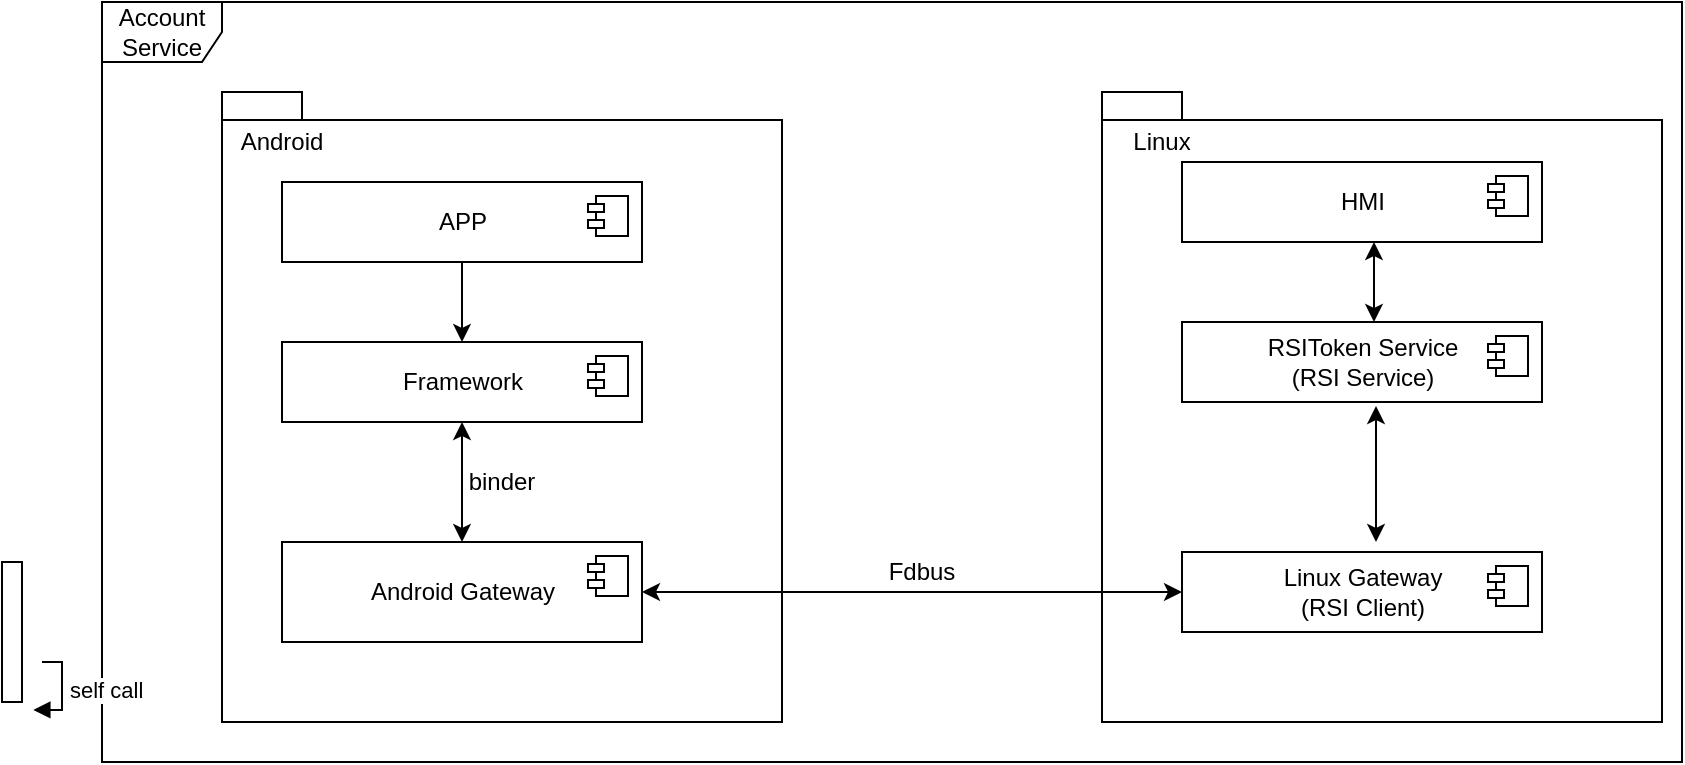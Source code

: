 <mxfile version="14.7.4" type="github" pages="2">
  <diagram name="Page-1" id="5f0bae14-7c28-e335-631c-24af17079c00">
    <mxGraphModel dx="1859" dy="437" grid="1" gridSize="10" guides="1" tooltips="1" connect="1" arrows="1" fold="1" page="1" pageScale="1" pageWidth="1100" pageHeight="850" background="none" math="0" shadow="0">
      <root>
        <mxCell id="0" />
        <mxCell id="1" parent="0" />
        <mxCell id="c9QtUYaeD3g619V4UVdn-15" value="Account Service" style="shape=umlFrame;whiteSpace=wrap;html=1;" vertex="1" parent="1">
          <mxGeometry x="-20" y="20" width="790" height="380" as="geometry" />
        </mxCell>
        <object label="" id="c9QtUYaeD3g619V4UVdn-16">
          <mxCell style="shape=folder;fontStyle=1;spacingTop=10;tabWidth=40;tabHeight=14;tabPosition=left;html=1;align=left;" vertex="1" parent="1">
            <mxGeometry x="40" y="65" width="280" height="315" as="geometry" />
          </mxCell>
        </object>
        <mxCell id="c9QtUYaeD3g619V4UVdn-17" value="APP" style="html=1;dropTarget=0;" vertex="1" parent="1">
          <mxGeometry x="70" y="110" width="180" height="40" as="geometry" />
        </mxCell>
        <mxCell id="c9QtUYaeD3g619V4UVdn-18" value="" style="shape=module;jettyWidth=8;jettyHeight=4;" vertex="1" parent="c9QtUYaeD3g619V4UVdn-17">
          <mxGeometry x="1" width="20" height="20" relative="1" as="geometry">
            <mxPoint x="-27" y="7" as="offset" />
          </mxGeometry>
        </mxCell>
        <mxCell id="c9QtUYaeD3g619V4UVdn-20" value="Android" style="text;html=1;strokeColor=none;fillColor=none;align=center;verticalAlign=middle;whiteSpace=wrap;rounded=0;" vertex="1" parent="1">
          <mxGeometry x="50" y="80" width="40" height="20" as="geometry" />
        </mxCell>
        <mxCell id="c9QtUYaeD3g619V4UVdn-21" value="Framework" style="html=1;dropTarget=0;" vertex="1" parent="1">
          <mxGeometry x="70" y="190" width="180" height="40" as="geometry" />
        </mxCell>
        <mxCell id="c9QtUYaeD3g619V4UVdn-22" value="" style="shape=module;jettyWidth=8;jettyHeight=4;" vertex="1" parent="c9QtUYaeD3g619V4UVdn-21">
          <mxGeometry x="1" width="20" height="20" relative="1" as="geometry">
            <mxPoint x="-27" y="7" as="offset" />
          </mxGeometry>
        </mxCell>
        <mxCell id="c9QtUYaeD3g619V4UVdn-23" value="Android Gateway" style="html=1;dropTarget=0;" vertex="1" parent="1">
          <mxGeometry x="70" y="290" width="180" height="50" as="geometry" />
        </mxCell>
        <mxCell id="c9QtUYaeD3g619V4UVdn-24" value="" style="shape=module;jettyWidth=8;jettyHeight=4;" vertex="1" parent="c9QtUYaeD3g619V4UVdn-23">
          <mxGeometry x="1" width="20" height="20" relative="1" as="geometry">
            <mxPoint x="-27" y="7" as="offset" />
          </mxGeometry>
        </mxCell>
        <mxCell id="c9QtUYaeD3g619V4UVdn-25" value="" style="endArrow=classic;html=1;exitX=0.5;exitY=1;exitDx=0;exitDy=0;" edge="1" parent="1" source="c9QtUYaeD3g619V4UVdn-17" target="c9QtUYaeD3g619V4UVdn-21">
          <mxGeometry width="50" height="50" relative="1" as="geometry">
            <mxPoint x="180" y="140" as="sourcePoint" />
            <mxPoint x="230" y="90" as="targetPoint" />
          </mxGeometry>
        </mxCell>
        <mxCell id="c9QtUYaeD3g619V4UVdn-26" value="" style="endArrow=classic;startArrow=classic;html=1;entryX=0.5;entryY=1;entryDx=0;entryDy=0;" edge="1" parent="1" target="c9QtUYaeD3g619V4UVdn-21">
          <mxGeometry width="50" height="50" relative="1" as="geometry">
            <mxPoint x="160" y="290" as="sourcePoint" />
            <mxPoint x="160" y="260" as="targetPoint" />
          </mxGeometry>
        </mxCell>
        <mxCell id="c9QtUYaeD3g619V4UVdn-27" value="binder" style="text;html=1;strokeColor=none;fillColor=none;align=center;verticalAlign=middle;whiteSpace=wrap;rounded=0;" vertex="1" parent="1">
          <mxGeometry x="160" y="250" width="40" height="20" as="geometry" />
        </mxCell>
        <object label="" id="c9QtUYaeD3g619V4UVdn-28">
          <mxCell style="shape=folder;fontStyle=1;spacingTop=10;tabWidth=40;tabHeight=14;tabPosition=left;html=1;align=left;" vertex="1" parent="1">
            <mxGeometry x="480" y="65" width="280" height="315" as="geometry" />
          </mxCell>
        </object>
        <mxCell id="c9QtUYaeD3g619V4UVdn-29" value="Linux" style="text;html=1;strokeColor=none;fillColor=none;align=center;verticalAlign=middle;whiteSpace=wrap;rounded=0;" vertex="1" parent="1">
          <mxGeometry x="490" y="80" width="40" height="20" as="geometry" />
        </mxCell>
        <mxCell id="c9QtUYaeD3g619V4UVdn-30" value="HMI" style="html=1;dropTarget=0;" vertex="1" parent="1">
          <mxGeometry x="520" y="100" width="180" height="40" as="geometry" />
        </mxCell>
        <mxCell id="c9QtUYaeD3g619V4UVdn-31" value="" style="shape=module;jettyWidth=8;jettyHeight=4;" vertex="1" parent="c9QtUYaeD3g619V4UVdn-30">
          <mxGeometry x="1" width="20" height="20" relative="1" as="geometry">
            <mxPoint x="-27" y="7" as="offset" />
          </mxGeometry>
        </mxCell>
        <mxCell id="c9QtUYaeD3g619V4UVdn-32" value="RSIToken Service&lt;br&gt;(RSI Service)" style="html=1;dropTarget=0;" vertex="1" parent="1">
          <mxGeometry x="520" y="180" width="180" height="40" as="geometry" />
        </mxCell>
        <mxCell id="c9QtUYaeD3g619V4UVdn-33" value="" style="shape=module;jettyWidth=8;jettyHeight=4;" vertex="1" parent="c9QtUYaeD3g619V4UVdn-32">
          <mxGeometry x="1" width="20" height="20" relative="1" as="geometry">
            <mxPoint x="-27" y="7" as="offset" />
          </mxGeometry>
        </mxCell>
        <mxCell id="c9QtUYaeD3g619V4UVdn-34" value="Linux Gateway&lt;br&gt;(RSI Client)" style="html=1;dropTarget=0;" vertex="1" parent="1">
          <mxGeometry x="520" y="295" width="180" height="40" as="geometry" />
        </mxCell>
        <mxCell id="c9QtUYaeD3g619V4UVdn-35" value="" style="shape=module;jettyWidth=8;jettyHeight=4;" vertex="1" parent="c9QtUYaeD3g619V4UVdn-34">
          <mxGeometry x="1" width="20" height="20" relative="1" as="geometry">
            <mxPoint x="-27" y="7" as="offset" />
          </mxGeometry>
        </mxCell>
        <mxCell id="c9QtUYaeD3g619V4UVdn-36" value="" style="endArrow=classic;startArrow=classic;html=1;" edge="1" parent="1">
          <mxGeometry width="50" height="50" relative="1" as="geometry">
            <mxPoint x="616" y="180" as="sourcePoint" />
            <mxPoint x="616" y="140" as="targetPoint" />
          </mxGeometry>
        </mxCell>
        <mxCell id="c9QtUYaeD3g619V4UVdn-37" value="" style="endArrow=classic;startArrow=classic;html=1;" edge="1" parent="1">
          <mxGeometry width="50" height="50" relative="1" as="geometry">
            <mxPoint x="617" y="222" as="sourcePoint" />
            <mxPoint x="617" y="290" as="targetPoint" />
            <Array as="points" />
          </mxGeometry>
        </mxCell>
        <mxCell id="c9QtUYaeD3g619V4UVdn-38" value="" style="endArrow=classic;startArrow=classic;html=1;exitX=1;exitY=0.5;exitDx=0;exitDy=0;entryX=0;entryY=0.5;entryDx=0;entryDy=0;" edge="1" parent="1" source="c9QtUYaeD3g619V4UVdn-23" target="c9QtUYaeD3g619V4UVdn-34">
          <mxGeometry width="50" height="50" relative="1" as="geometry">
            <mxPoint x="370" y="360" as="sourcePoint" />
            <mxPoint x="420" y="310" as="targetPoint" />
          </mxGeometry>
        </mxCell>
        <mxCell id="c9QtUYaeD3g619V4UVdn-39" value="Fdbus" style="text;html=1;strokeColor=none;fillColor=none;align=center;verticalAlign=middle;whiteSpace=wrap;rounded=0;" vertex="1" parent="1">
          <mxGeometry x="370" y="295" width="40" height="20" as="geometry" />
        </mxCell>
        <mxCell id="c9QtUYaeD3g619V4UVdn-41" value="" style="html=1;points=[];perimeter=orthogonalPerimeter;" vertex="1" parent="1">
          <mxGeometry x="-70" y="300" width="10" height="70" as="geometry" />
        </mxCell>
        <mxCell id="c9QtUYaeD3g619V4UVdn-42" value="self call" style="edgeStyle=orthogonalEdgeStyle;html=1;align=left;spacingLeft=2;endArrow=block;rounded=0;entryX=1.567;entryY=1.057;entryDx=0;entryDy=0;entryPerimeter=0;" edge="1" target="c9QtUYaeD3g619V4UVdn-41" parent="1">
          <mxGeometry relative="1" as="geometry">
            <mxPoint x="-50" y="350" as="sourcePoint" />
            <Array as="points">
              <mxPoint x="-40" y="350" />
              <mxPoint x="-40" y="374" />
            </Array>
          </mxGeometry>
        </mxCell>
      </root>
    </mxGraphModel>
  </diagram>
  <diagram id="EFnWC_N0TH2fahSrDvFA" name="Page-2">
    <mxGraphModel dx="999" dy="437" grid="1" gridSize="10" guides="1" tooltips="1" connect="1" arrows="1" fold="1" page="1" pageScale="1" pageWidth="850" pageHeight="1100" math="0" shadow="0">
      <root>
        <mxCell id="MfZMguHcB6c8B6WpQMl0-0" />
        <mxCell id="MfZMguHcB6c8B6WpQMl0-1" parent="MfZMguHcB6c8B6WpQMl0-0" />
        <mxCell id="MfZMguHcB6c8B6WpQMl0-2" value="Linux GateWay&lt;br&gt;(&lt;a href=&quot;http://cnninvmcdrv01/source/xref/CNS3.0_SOP2_MA_Linux/dev/src/gateway/cns-gateway/1/workspace/server/common/src/module/vehicle/rsiapi/RSITokenClient.cpp&quot; style=&quot;color: rgb(32 , 48 , 162) ; font-family: monospace ; font-size: medium ; background-color: rgb(255 , 255 , 255)&quot;&gt;RSITokenClient.cpp&lt;/a&gt;)" style="shape=umlLifeline;perimeter=lifelinePerimeter;whiteSpace=wrap;html=1;container=1;collapsible=0;recursiveResize=0;outlineConnect=0;" vertex="1" parent="MfZMguHcB6c8B6WpQMl0-1">
          <mxGeometry x="110" y="40" width="200" height="320" as="geometry" />
        </mxCell>
        <mxCell id="MfZMguHcB6c8B6WpQMl0-26" value="" style="html=1;points=[];perimeter=orthogonalPerimeter;" vertex="1" parent="MfZMguHcB6c8B6WpQMl0-2">
          <mxGeometry x="95" y="240" width="10" height="40" as="geometry" />
        </mxCell>
        <mxCell id="MfZMguHcB6c8B6WpQMl0-3" value="Main.cpp&lt;br&gt;(&lt;span style=&quot;font-family: monospace ; font-size: medium ; background-color: rgb(255 , 255 , 255)&quot;&gt;/&lt;/span&gt;&lt;a href=&quot;http://cnninvmcdrv01/source/xref/CNS3.0_SOP2_MA_Linux/dev/src/gateway/cns-gateway/&quot; style=&quot;color: rgb(32 , 32 , 98) ; font-family: monospace ; font-size: medium ; background-color: rgb(255 , 255 , 255)&quot;&gt;cns-gateway&lt;/a&gt;&lt;span style=&quot;font-family: monospace ; font-size: medium ; background-color: rgb(255 , 255 , 255)&quot;&gt;/&lt;/span&gt;&lt;a href=&quot;http://cnninvmcdrv01/source/xref/CNS3.0_SOP2_MA_Linux/dev/src/gateway/cns-gateway/1/&quot; style=&quot;color: rgb(32 , 48 , 162) ; font-family: monospace ; font-size: medium ; background-color: rgb(255 , 255 , 255)&quot;&gt;1&lt;/a&gt;&lt;span style=&quot;font-family: monospace ; font-size: medium ; background-color: rgb(255 , 255 , 255)&quot;&gt;/&lt;/span&gt;&lt;a href=&quot;http://cnninvmcdrv01/source/xref/CNS3.0_SOP2_MA_Linux/dev/src/gateway/cns-gateway/1/workspace/&quot; style=&quot;color: rgb(32 , 48 , 162) ; font-family: monospace ; font-size: medium ; background-color: rgb(255 , 255 , 255)&quot;&gt;workspace&lt;/a&gt;&lt;span style=&quot;font-family: monospace ; font-size: medium ; background-color: rgb(255 , 255 , 255)&quot;&gt;/&lt;/span&gt;&lt;a href=&quot;http://cnninvmcdrv01/source/xref/CNS3.0_SOP2_MA_Linux/dev/src/gateway/cns-gateway/1/workspace/server/&quot; style=&quot;color: rgb(32 , 48 , 162) ; font-family: monospace ; font-size: medium ; background-color: rgb(255 , 255 , 255)&quot;&gt;server&lt;/a&gt;&lt;span style=&quot;font-family: monospace ; font-size: medium ; background-color: rgb(255 , 255 , 255)&quot;&gt;/&lt;/span&gt;&lt;a href=&quot;http://cnninvmcdrv01/source/xref/CNS3.0_SOP2_MA_Linux/dev/src/gateway/cns-gateway/1/workspace/server/app/&quot; style=&quot;color: rgb(32 , 48 , 162) ; font-family: monospace ; font-size: medium ; background-color: rgb(255 , 255 , 255)&quot;&gt;app&lt;/a&gt;&lt;span style=&quot;font-family: monospace ; font-size: medium ; background-color: rgb(255 , 255 , 255)&quot;&gt;/&lt;/span&gt;&lt;a href=&quot;http://cnninvmcdrv01/source/xref/CNS3.0_SOP2_MA_Linux/dev/src/gateway/cns-gateway/1/workspace/server/app/main.cpp&quot; style=&quot;color: rgb(32 , 48 , 162) ; font-family: monospace ; font-size: medium ; background-color: rgb(255 , 255 , 255)&quot;&gt;main.cpp&lt;/a&gt;&lt;br&gt;)" style="shape=umlLifeline;perimeter=lifelinePerimeter;whiteSpace=wrap;html=1;container=1;collapsible=0;recursiveResize=0;outlineConnect=0;" vertex="1" parent="MfZMguHcB6c8B6WpQMl0-1">
          <mxGeometry x="640" y="40" width="340" height="300" as="geometry" />
        </mxCell>
        <mxCell id="MfZMguHcB6c8B6WpQMl0-8" value="" style="html=1;points=[];perimeter=orthogonalPerimeter;" vertex="1" parent="MfZMguHcB6c8B6WpQMl0-3">
          <mxGeometry x="160" y="100" width="10" height="50" as="geometry" />
        </mxCell>
        <mxCell id="MfZMguHcB6c8B6WpQMl0-9" value="startWorker" style="edgeStyle=orthogonalEdgeStyle;html=1;align=left;spacingLeft=2;endArrow=block;rounded=0;entryX=1;entryY=0;" edge="1" target="MfZMguHcB6c8B6WpQMl0-8" parent="MfZMguHcB6c8B6WpQMl0-3">
          <mxGeometry relative="1" as="geometry">
            <mxPoint x="165" y="80" as="sourcePoint" />
            <Array as="points">
              <mxPoint x="195" y="80" />
            </Array>
          </mxGeometry>
        </mxCell>
        <mxCell id="MfZMguHcB6c8B6WpQMl0-10" value="&lt;a href=&quot;http://cnninvmcdrv01/source/xref/CNS3.0_SOP2_MA_Linux/dev/src/gateway/cns-gateway/1/workspace/server/common/src/module/vehicle/VehicleFdbusServer.cpp&quot; style=&quot;color: rgb(32 , 48 , 162) ; font-family: monospace ; font-size: medium ; background-color: rgb(255 , 255 , 255)&quot;&gt;VehicleFdbusServer.cpp&lt;/a&gt;" style="shape=umlLifeline;perimeter=lifelinePerimeter;whiteSpace=wrap;html=1;container=1;collapsible=0;recursiveResize=0;outlineConnect=0;" vertex="1" parent="MfZMguHcB6c8B6WpQMl0-1">
          <mxGeometry x="380" y="40" width="160" height="300" as="geometry" />
        </mxCell>
        <mxCell id="MfZMguHcB6c8B6WpQMl0-11" value="" style="html=1;points=[];perimeter=orthogonalPerimeter;" vertex="1" parent="MfZMguHcB6c8B6WpQMl0-10">
          <mxGeometry x="80" y="140" width="10" height="30" as="geometry" />
        </mxCell>
        <mxCell id="MfZMguHcB6c8B6WpQMl0-19" value="" style="html=1;points=[];perimeter=orthogonalPerimeter;" vertex="1" parent="MfZMguHcB6c8B6WpQMl0-10">
          <mxGeometry x="75" y="200" width="10" height="40" as="geometry" />
        </mxCell>
        <mxCell id="MfZMguHcB6c8B6WpQMl0-20" value="&lt;pre style=&quot;border: 0px ; margin-top: 0px ; margin-bottom: 0px&quot;&gt;&lt;span id=&quot;scope_id_1b806daa_fold&quot; class=&quot;scope-body&quot; style=&quot;display: inline&quot;&gt;&lt;a href=&quot;http://cnninvmcdrv01/source/s?defs=getInstance&amp;amp;project=CNS3.0_SOP2_MA_Linux&quot; class=&quot;intelliWindow-symbol&quot; style=&quot;color: rgb(32 , 32 , 98)&quot;&gt;getInstance&lt;/a&gt;()&lt;/span&gt;&lt;/pre&gt;" style="edgeStyle=orthogonalEdgeStyle;html=1;align=left;spacingLeft=2;endArrow=block;rounded=0;entryX=1;entryY=0;" edge="1" target="MfZMguHcB6c8B6WpQMl0-19" parent="MfZMguHcB6c8B6WpQMl0-10">
          <mxGeometry relative="1" as="geometry">
            <mxPoint x="90" y="170" as="sourcePoint" />
            <Array as="points">
              <mxPoint x="90" y="160" />
              <mxPoint x="110" y="160" />
              <mxPoint x="110" y="200" />
            </Array>
          </mxGeometry>
        </mxCell>
        <mxCell id="MfZMguHcB6c8B6WpQMl0-16" value="" style="endArrow=open;endFill=1;endSize=12;html=1;entryX=1.3;entryY=0.058;entryDx=0;entryDy=0;entryPerimeter=0;" edge="1" parent="MfZMguHcB6c8B6WpQMl0-1" target="MfZMguHcB6c8B6WpQMl0-11">
          <mxGeometry width="160" relative="1" as="geometry">
            <mxPoint x="800" y="185" as="sourcePoint" />
            <mxPoint x="590" y="120" as="targetPoint" />
          </mxGeometry>
        </mxCell>
        <mxCell id="MfZMguHcB6c8B6WpQMl0-17" value="&lt;pre style=&quot;border: 0px ; margin-top: 0px ; margin-bottom: 0px ; background-color: rgb(255 , 255 , 255)&quot;&gt;&lt;span id=&quot;scope_id_1b806daa_fold&quot; class=&quot;scope-body&quot; style=&quot;display: inline&quot;&gt;&lt;a href=&quot;http://cnninvmcdrv01/source/s?defs=Protobuf&amp;amp;project=CNS3.0_SOP2_MA_Linux&quot; class=&quot;intelliWindow-symbol&quot; style=&quot;color: rgb(32 , 32 , 98)&quot;&gt;Protobuf&lt;/a&gt;::&lt;a href=&quot;http://cnninvmcdrv01/source/s?defs=Type&amp;amp;project=CNS3.0_SOP2_MA_Linux&quot; class=&quot;intelliWindow-symbol&quot; style=&quot;color: rgb(32 , 48 , 162)&quot;&gt;Type&lt;/a&gt;::&lt;a href=&quot;http://cnninvmcdrv01/source/s?defs=VEHICLE&amp;amp;project=CNS3.0_SOP2_MA_Linux&quot; class=&quot;intelliWindow-symbol&quot; style=&quot;color: rgb(32 , 48 , 162)&quot;&gt;VEHICLE&lt;/a&gt;&lt;/span&gt;&lt;/pre&gt;" style="text;html=1;align=center;verticalAlign=middle;resizable=0;points=[];autosize=1;strokeColor=none;" vertex="1" parent="MfZMguHcB6c8B6WpQMl0-1">
          <mxGeometry x="530" y="160" width="170" height="20" as="geometry" />
        </mxCell>
        <mxCell id="MfZMguHcB6c8B6WpQMl0-21" value="" style="endArrow=open;endFill=1;endSize=12;html=1;" edge="1" parent="MfZMguHcB6c8B6WpQMl0-1">
          <mxGeometry width="160" relative="1" as="geometry">
            <mxPoint x="459.5" y="280" as="sourcePoint" />
            <mxPoint x="209.5" y="280" as="targetPoint" />
          </mxGeometry>
        </mxCell>
        <mxCell id="MfZMguHcB6c8B6WpQMl0-23" value="initTokenClient&lt;br&gt;" style="text;html=1;align=center;verticalAlign=middle;resizable=0;points=[];autosize=1;strokeColor=none;" vertex="1" parent="MfZMguHcB6c8B6WpQMl0-1">
          <mxGeometry x="310" y="260" width="90" height="20" as="geometry" />
        </mxCell>
        <mxCell id="MfZMguHcB6c8B6WpQMl0-24" value="" style="html=1;points=[];perimeter=orthogonalPerimeter;" vertex="1" parent="MfZMguHcB6c8B6WpQMl0-1">
          <mxGeometry x="200" y="340" width="10" height="40" as="geometry" />
        </mxCell>
        <mxCell id="MfZMguHcB6c8B6WpQMl0-25" value="&lt;pre style=&quot;border: 0px ; margin-top: 0px ; margin-bottom: 0px&quot;&gt;&lt;span id=&quot;scope_id_80551c8a_fold&quot; class=&quot;scope-body&quot; style=&quot;display: inline&quot;&gt;&lt;a href=&quot;http://cnninvmcdrv01/source/s?defs=setFdbusServer&amp;amp;project=CNS3.0_SOP2_MA_Linux&quot; class=&quot;intelliWindow-symbol&quot; style=&quot;color: rgb(32 , 32 , 98)&quot;&gt;setFdbusServer&lt;/a&gt;&lt;/span&gt;&lt;/pre&gt;" style="edgeStyle=orthogonalEdgeStyle;html=1;align=left;spacingLeft=2;endArrow=block;rounded=0;entryX=1;entryY=0;" edge="1" target="MfZMguHcB6c8B6WpQMl0-24" parent="MfZMguHcB6c8B6WpQMl0-1">
          <mxGeometry relative="1" as="geometry">
            <mxPoint x="205" y="320" as="sourcePoint" />
            <Array as="points">
              <mxPoint x="235" y="320" />
            </Array>
          </mxGeometry>
        </mxCell>
        <mxCell id="MfZMguHcB6c8B6WpQMl0-27" value="" style="html=1;points=[];perimeter=orthogonalPerimeter;" vertex="1" parent="MfZMguHcB6c8B6WpQMl0-1">
          <mxGeometry x="205" y="400" width="10" height="40" as="geometry" />
        </mxCell>
        <mxCell id="MfZMguHcB6c8B6WpQMl0-28" value="&lt;pre style=&quot;border: 0px ; margin-top: 0px ; margin-bottom: 0px&quot;&gt;&lt;span id=&quot;scope_id_7948e453_fold&quot; class=&quot;scope-body&quot; style=&quot;display: inline&quot;&gt;&lt;a class=&quot;d intelliWindow-symbol&quot; href=&quot;http://cnninvmcdrv01/source/xref/CNS3.0_SOP2_MA_Linux/dev/src/gateway/cns-gateway/1/workspace/server/common/src/module/vehicle/rsiapi/RSITokenClient.cpp#listenServiceOnline&quot; style=&quot;color: rgb(153 , 0 , 153) ; font-weight: bold&quot;&gt;listenServiceOnline&lt;/a&gt;&lt;/span&gt;&lt;/pre&gt;&lt;pre style=&quot;border: 0px ; margin-top: 0px ; margin-bottom: 0px&quot;&gt;(&lt;a href=&quot;http://cnninvmcdrv01/source/s?defs=RSI_SERVICE_MANAGEMENT_SERVICE&amp;amp;project=CNS3.0_SOP2_MA_Linux&quot; class=&quot;intelliWindow-symbol&quot; style=&quot;font-family: &amp;#34;helvetica&amp;#34; ; color: rgb(32 , 48 , 162)&quot;&gt;RSI_SERVICE_MANAGEMENT_SERVICE&lt;/a&gt;)&lt;/pre&gt;" style="edgeStyle=orthogonalEdgeStyle;html=1;align=left;spacingLeft=2;endArrow=block;rounded=0;entryX=1;entryY=0;" edge="1" target="MfZMguHcB6c8B6WpQMl0-27" parent="MfZMguHcB6c8B6WpQMl0-1">
          <mxGeometry relative="1" as="geometry">
            <mxPoint x="210" y="380" as="sourcePoint" />
            <Array as="points">
              <mxPoint x="240" y="380" />
            </Array>
          </mxGeometry>
        </mxCell>
      </root>
    </mxGraphModel>
  </diagram>
</mxfile>
